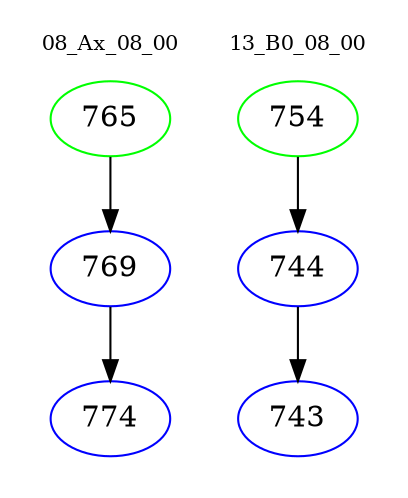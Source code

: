 digraph{
subgraph cluster_0 {
color = white
label = "08_Ax_08_00";
fontsize=10;
T0_765 [label="765", color="green"]
T0_765 -> T0_769 [color="black"]
T0_769 [label="769", color="blue"]
T0_769 -> T0_774 [color="black"]
T0_774 [label="774", color="blue"]
}
subgraph cluster_1 {
color = white
label = "13_B0_08_00";
fontsize=10;
T1_754 [label="754", color="green"]
T1_754 -> T1_744 [color="black"]
T1_744 [label="744", color="blue"]
T1_744 -> T1_743 [color="black"]
T1_743 [label="743", color="blue"]
}
}
